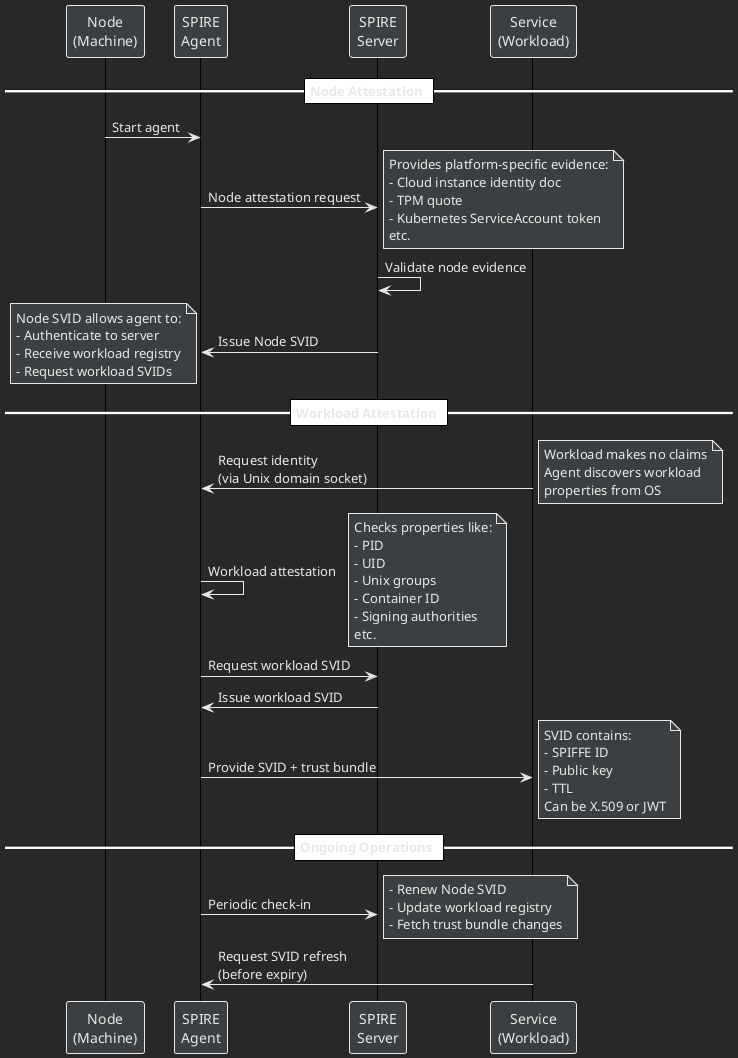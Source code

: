 @startuml
!theme plain
skinparam backgroundColor #282828
skinparam DefaultFontColor #E8E8E8
skinparam ArrowColor #E8E8E8
skinparam SequenceGroupBorderColor #E8E8E8

skinparam ParticipantBackgroundColor #3C3F41
skinparam ParticipantBorderColor #E8E8E8
skinparam ParticipantFontColor #E8E8E8

skinparam NoteBackgroundColor #3C3F41
skinparam NoteBorderColor #E8E8E8
skinparam NoteFontColor #E8E8E8

skinparam GroupBackgroundColor #3C3F41
skinparam GroupBodyBackgroundColor #282828
skinparam GroupBorderColor #E8E8E8
skinparam GroupFontColor #E8E8E8

participant Node as "Node\n(Machine)"
participant Agent as "SPIRE\nAgent"
participant Server as "SPIRE\nServer"
participant Workload as "Service\n(Workload)"

== Node Attestation ==
Node -> Agent: Start agent
Agent -> Server: Node attestation request
note right #3C3F41
  Provides platform-specific evidence:
  - Cloud instance identity doc
  - TPM quote
  - Kubernetes ServiceAccount token
  etc.
end note

Server -> Server: Validate node evidence
Server -> Agent: Issue Node SVID
note left #3C3F41
  Node SVID allows agent to:
  - Authenticate to server
  - Receive workload registry
  - Request workload SVIDs
end note

== Workload Attestation ==
Workload -> Agent: Request identity\n(via Unix domain socket)
note right #3C3F41
  Workload makes no claims
  Agent discovers workload
  properties from OS
end note

Agent -> Agent: Workload attestation
note right #3C3F41
  Checks properties like:
  - PID
  - UID
  - Unix groups
  - Container ID
  - Signing authorities
  etc.
end note

Agent -> Server: Request workload SVID
Server -> Agent: Issue workload SVID
Agent -> Workload: Provide SVID + trust bundle
note right #3C3F41
  SVID contains:
  - SPIFFE ID
  - Public key
  - TTL
  Can be X.509 or JWT
end note

== Ongoing Operations ==
Agent -> Server: Periodic check-in
note right #3C3F41
  - Renew Node SVID
  - Update workload registry
  - Fetch trust bundle changes
end note

Workload -> Agent: Request SVID refresh\n(before expiry)
@enduml